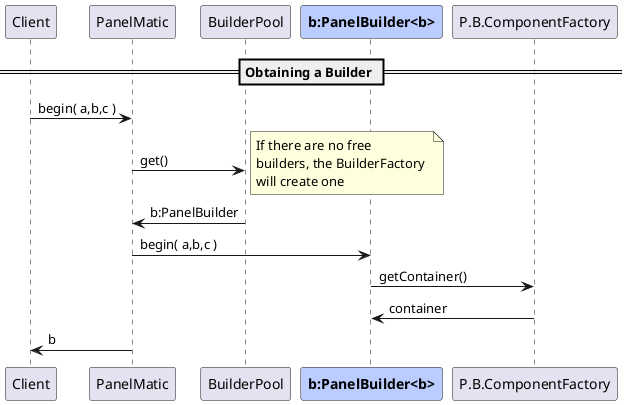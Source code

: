 @startuml
participant Client as c
participant PanelMatic
participant BuilderPool
participant "<b>b:PanelBuilder<b>" as b #BBCCFF
participant "P.B.ComponentFactory" as cf

== Obtaining a Builder ==
c -> PanelMatic: begin( a,b,c )
PanelMatic -> BuilderPool: get()
note right
	If there are no free
	builders, the BuilderFactory 
	will create one
end note
BuilderPool -> PanelMatic: b:PanelBuilder

PanelMatic -> b: begin( a,b,c )
b->cf : getContainer()
cf->b : container

PanelMatic -> c: b

@enduml